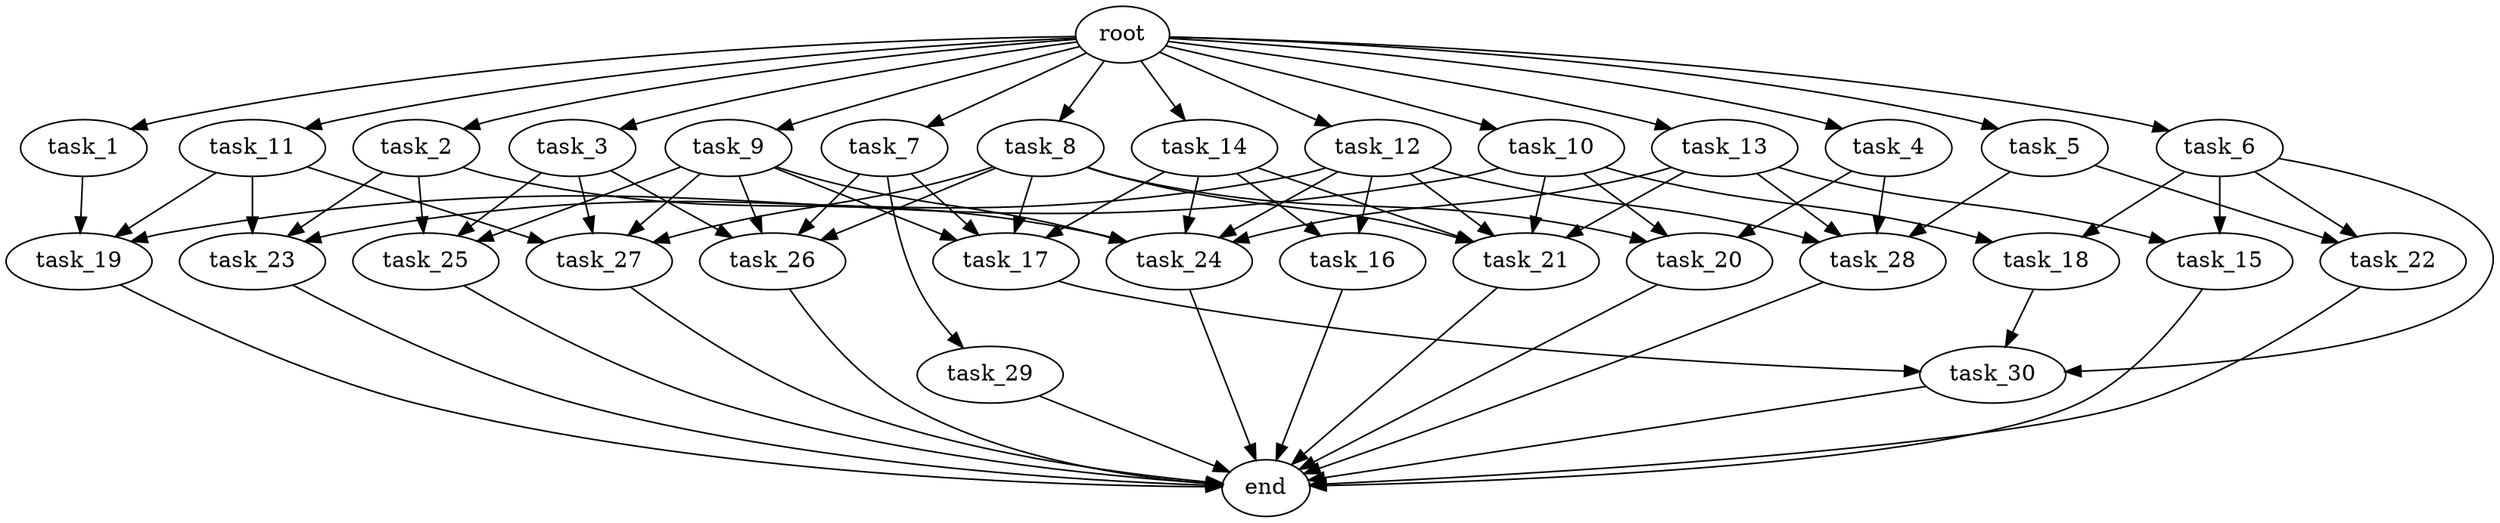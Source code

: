 digraph G {
  root [size="0.000000e+00"];
  task_1 [size="6.458075e+09"];
  task_2 [size="9.709431e+09"];
  task_3 [size="7.418723e+09"];
  task_4 [size="3.728837e+09"];
  task_5 [size="2.800507e+09"];
  task_6 [size="6.536606e+09"];
  task_7 [size="2.975402e+09"];
  task_8 [size="3.508925e+08"];
  task_9 [size="1.201645e+09"];
  task_10 [size="1.419239e+09"];
  task_11 [size="4.569820e+09"];
  task_12 [size="9.322524e+09"];
  task_13 [size="9.832847e+09"];
  task_14 [size="9.145746e+09"];
  task_15 [size="1.204130e+09"];
  task_16 [size="6.367461e+09"];
  task_17 [size="9.524298e+09"];
  task_18 [size="7.927832e+09"];
  task_19 [size="8.803025e+09"];
  task_20 [size="9.320500e+09"];
  task_21 [size="1.746638e+09"];
  task_22 [size="1.126755e+09"];
  task_23 [size="7.248365e+09"];
  task_24 [size="4.552991e+09"];
  task_25 [size="8.864514e+09"];
  task_26 [size="6.949491e+09"];
  task_27 [size="2.732072e+09"];
  task_28 [size="2.265669e+08"];
  task_29 [size="5.632743e+09"];
  task_30 [size="6.337752e+08"];
  end [size="0.000000e+00"];

  root -> task_1 [size="1.000000e-12"];
  root -> task_2 [size="1.000000e-12"];
  root -> task_3 [size="1.000000e-12"];
  root -> task_4 [size="1.000000e-12"];
  root -> task_5 [size="1.000000e-12"];
  root -> task_6 [size="1.000000e-12"];
  root -> task_7 [size="1.000000e-12"];
  root -> task_8 [size="1.000000e-12"];
  root -> task_9 [size="1.000000e-12"];
  root -> task_10 [size="1.000000e-12"];
  root -> task_11 [size="1.000000e-12"];
  root -> task_12 [size="1.000000e-12"];
  root -> task_13 [size="1.000000e-12"];
  root -> task_14 [size="1.000000e-12"];
  task_1 -> task_19 [size="2.934342e+08"];
  task_2 -> task_23 [size="2.416122e+08"];
  task_2 -> task_24 [size="9.105981e+07"];
  task_2 -> task_25 [size="2.954838e+08"];
  task_3 -> task_25 [size="2.954838e+08"];
  task_3 -> task_26 [size="1.737373e+08"];
  task_3 -> task_27 [size="6.830181e+07"];
  task_4 -> task_20 [size="3.106833e+08"];
  task_4 -> task_28 [size="5.664173e+06"];
  task_5 -> task_22 [size="5.633775e+07"];
  task_5 -> task_28 [size="5.664173e+06"];
  task_6 -> task_15 [size="6.020649e+07"];
  task_6 -> task_18 [size="3.963916e+08"];
  task_6 -> task_22 [size="5.633775e+07"];
  task_6 -> task_30 [size="2.112584e+07"];
  task_7 -> task_17 [size="2.381074e+08"];
  task_7 -> task_26 [size="1.737373e+08"];
  task_7 -> task_29 [size="5.632743e+08"];
  task_8 -> task_17 [size="2.381074e+08"];
  task_8 -> task_20 [size="3.106833e+08"];
  task_8 -> task_21 [size="3.493277e+07"];
  task_8 -> task_26 [size="1.737373e+08"];
  task_8 -> task_27 [size="6.830181e+07"];
  task_9 -> task_17 [size="2.381074e+08"];
  task_9 -> task_24 [size="9.105981e+07"];
  task_9 -> task_25 [size="2.954838e+08"];
  task_9 -> task_26 [size="1.737373e+08"];
  task_9 -> task_27 [size="6.830181e+07"];
  task_10 -> task_18 [size="3.963916e+08"];
  task_10 -> task_19 [size="2.934342e+08"];
  task_10 -> task_20 [size="3.106833e+08"];
  task_10 -> task_21 [size="3.493277e+07"];
  task_11 -> task_19 [size="2.934342e+08"];
  task_11 -> task_23 [size="2.416122e+08"];
  task_11 -> task_27 [size="6.830181e+07"];
  task_12 -> task_16 [size="3.183731e+08"];
  task_12 -> task_21 [size="3.493277e+07"];
  task_12 -> task_23 [size="2.416122e+08"];
  task_12 -> task_24 [size="9.105981e+07"];
  task_12 -> task_28 [size="5.664173e+06"];
  task_13 -> task_15 [size="6.020649e+07"];
  task_13 -> task_21 [size="3.493277e+07"];
  task_13 -> task_24 [size="9.105981e+07"];
  task_13 -> task_28 [size="5.664173e+06"];
  task_14 -> task_16 [size="3.183731e+08"];
  task_14 -> task_17 [size="2.381074e+08"];
  task_14 -> task_21 [size="3.493277e+07"];
  task_14 -> task_24 [size="9.105981e+07"];
  task_15 -> end [size="1.000000e-12"];
  task_16 -> end [size="1.000000e-12"];
  task_17 -> task_30 [size="2.112584e+07"];
  task_18 -> task_30 [size="2.112584e+07"];
  task_19 -> end [size="1.000000e-12"];
  task_20 -> end [size="1.000000e-12"];
  task_21 -> end [size="1.000000e-12"];
  task_22 -> end [size="1.000000e-12"];
  task_23 -> end [size="1.000000e-12"];
  task_24 -> end [size="1.000000e-12"];
  task_25 -> end [size="1.000000e-12"];
  task_26 -> end [size="1.000000e-12"];
  task_27 -> end [size="1.000000e-12"];
  task_28 -> end [size="1.000000e-12"];
  task_29 -> end [size="1.000000e-12"];
  task_30 -> end [size="1.000000e-12"];
}
